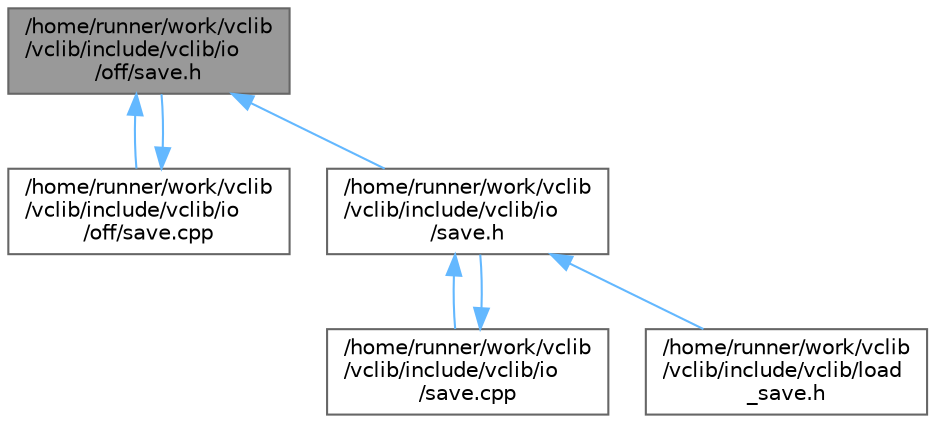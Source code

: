 digraph "/home/runner/work/vclib/vclib/include/vclib/io/off/save.h"
{
 // LATEX_PDF_SIZE
  bgcolor="transparent";
  edge [fontname=Helvetica,fontsize=10,labelfontname=Helvetica,labelfontsize=10];
  node [fontname=Helvetica,fontsize=10,shape=box,height=0.2,width=0.4];
  Node1 [label="/home/runner/work/vclib\l/vclib/include/vclib/io\l/off/save.h",height=0.2,width=0.4,color="gray40", fillcolor="grey60", style="filled", fontcolor="black",tooltip=" "];
  Node1 -> Node2 [dir="back",color="steelblue1",style="solid"];
  Node2 [label="/home/runner/work/vclib\l/vclib/include/vclib/io\l/off/save.cpp",height=0.2,width=0.4,color="grey40", fillcolor="white", style="filled",URL="$off_2save_8cpp.html",tooltip=" "];
  Node2 -> Node1 [dir="back",color="steelblue1",style="solid"];
  Node1 -> Node3 [dir="back",color="steelblue1",style="solid"];
  Node3 [label="/home/runner/work/vclib\l/vclib/include/vclib/io\l/save.h",height=0.2,width=0.4,color="grey40", fillcolor="white", style="filled",URL="$save_8h.html",tooltip=" "];
  Node3 -> Node4 [dir="back",color="steelblue1",style="solid"];
  Node4 [label="/home/runner/work/vclib\l/vclib/include/vclib/io\l/save.cpp",height=0.2,width=0.4,color="grey40", fillcolor="white", style="filled",URL="$save_8cpp.html",tooltip=" "];
  Node4 -> Node3 [dir="back",color="steelblue1",style="solid"];
  Node3 -> Node5 [dir="back",color="steelblue1",style="solid"];
  Node5 [label="/home/runner/work/vclib\l/vclib/include/vclib/load\l_save.h",height=0.2,width=0.4,color="grey40", fillcolor="white", style="filled",URL="$load__save_8h.html",tooltip=" "];
}
